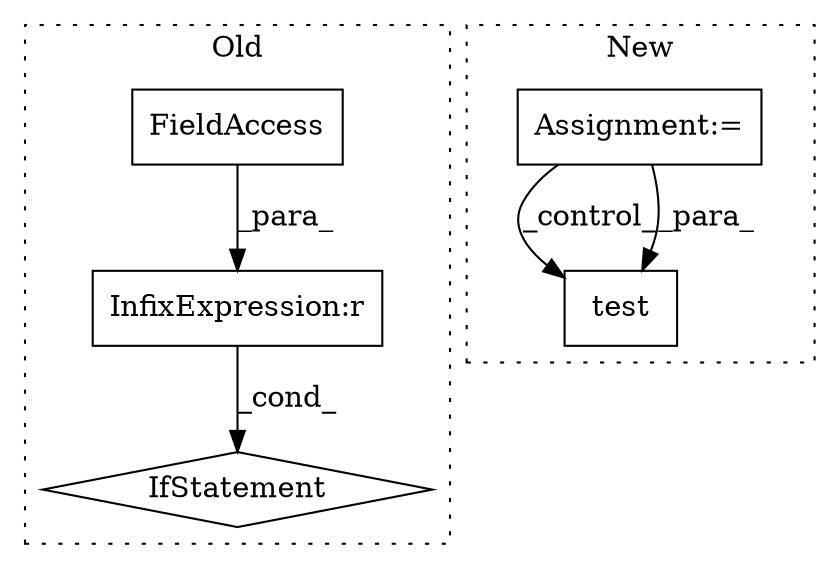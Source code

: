 digraph G {
subgraph cluster0 {
1 [label="IfStatement" a="25" s="1382,1398" l="4,2" shape="diamond"];
3 [label="InfixExpression:r" a="27" s="1390" l="4" shape="box"];
4 [label="FieldAccess" a="22" s="1386" l="4" shape="box"];
label = "Old";
style="dotted";
}
subgraph cluster1 {
2 [label="test" a="32" s="5342,5352" l="5,1" shape="box"];
5 [label="Assignment:=" a="7" s="5223,5312" l="53,2" shape="box"];
label = "New";
style="dotted";
}
3 -> 1 [label="_cond_"];
4 -> 3 [label="_para_"];
5 -> 2 [label="_control_"];
5 -> 2 [label="_para_"];
}